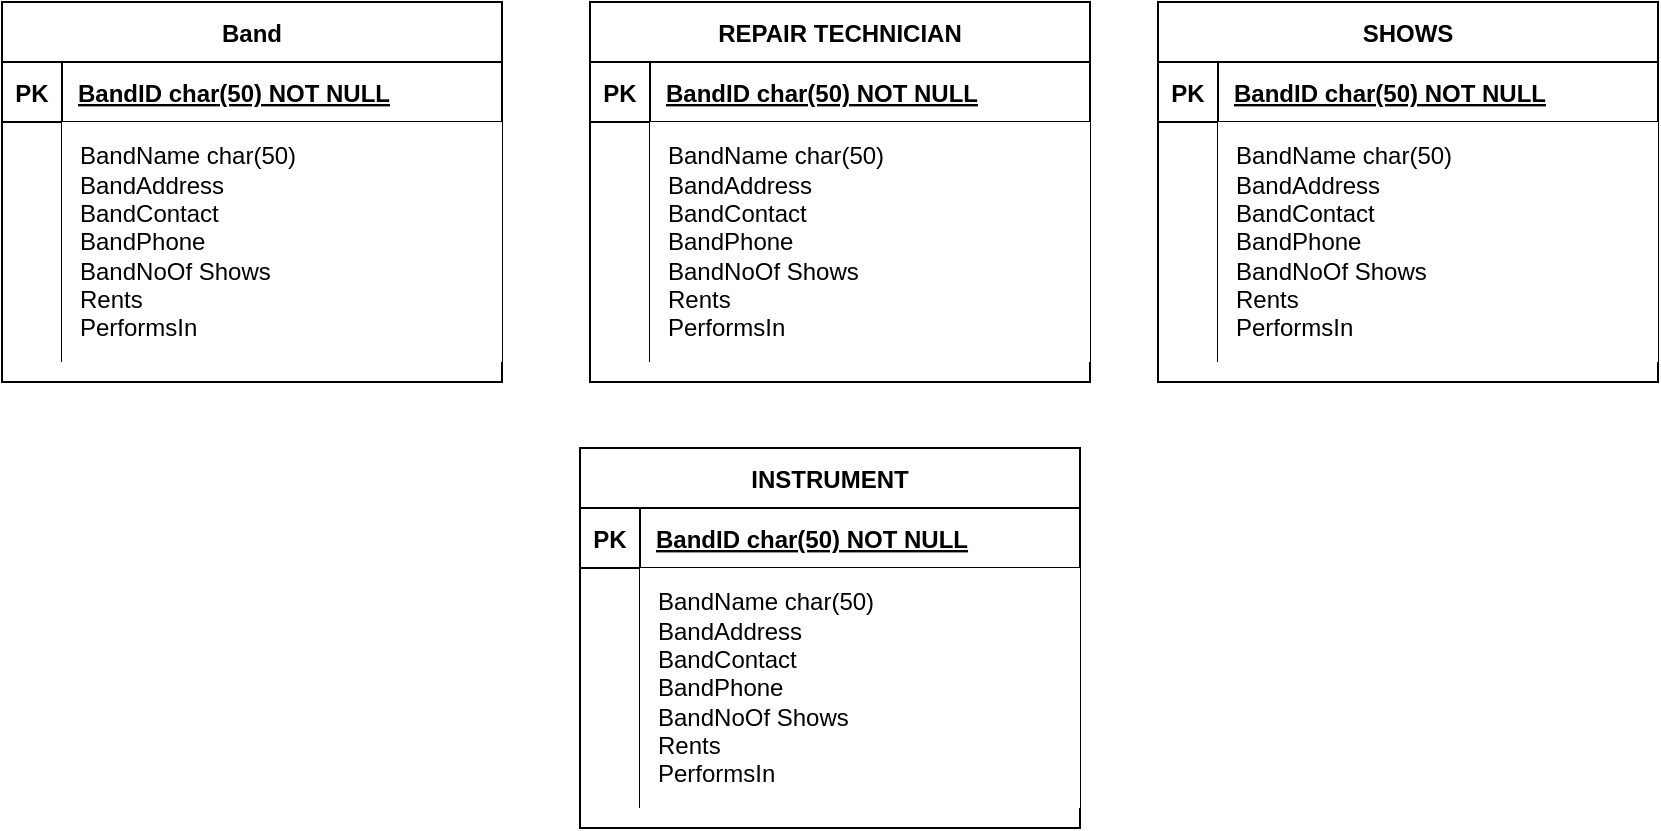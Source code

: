 <mxfile version="24.7.16">
  <diagram id="R2lEEEUBdFMjLlhIrx00" name="Page-1">
    <mxGraphModel dx="698" dy="329" grid="0" gridSize="10" guides="1" tooltips="1" connect="1" arrows="1" fold="1" page="1" pageScale="1" pageWidth="850" pageHeight="1100" math="0" shadow="0" extFonts="Permanent Marker^https://fonts.googleapis.com/css?family=Permanent+Marker">
      <root>
        <mxCell id="0" />
        <mxCell id="1" parent="0" />
        <mxCell id="LZXb4LByyp9D54AwNMyH-8" value="Band" style="shape=table;startSize=30;container=1;collapsible=1;childLayout=tableLayout;fixedRows=1;rowLines=0;fontStyle=1;align=center;resizeLast=1;" vertex="1" parent="1">
          <mxGeometry x="88" y="107" width="250" height="190" as="geometry" />
        </mxCell>
        <mxCell id="LZXb4LByyp9D54AwNMyH-9" value="" style="shape=partialRectangle;collapsible=0;dropTarget=0;pointerEvents=0;fillColor=none;points=[[0,0.5],[1,0.5]];portConstraint=eastwest;top=0;left=0;right=0;bottom=1;" vertex="1" parent="LZXb4LByyp9D54AwNMyH-8">
          <mxGeometry y="30" width="250" height="30" as="geometry" />
        </mxCell>
        <mxCell id="LZXb4LByyp9D54AwNMyH-10" value="PK" style="shape=partialRectangle;overflow=hidden;connectable=0;fillColor=none;top=0;left=0;bottom=0;right=0;fontStyle=1;" vertex="1" parent="LZXb4LByyp9D54AwNMyH-9">
          <mxGeometry width="30" height="30" as="geometry">
            <mxRectangle width="30" height="30" as="alternateBounds" />
          </mxGeometry>
        </mxCell>
        <mxCell id="LZXb4LByyp9D54AwNMyH-11" value="BandID char(50) NOT NULL " style="shape=partialRectangle;overflow=hidden;connectable=0;fillColor=none;top=0;left=0;bottom=0;right=0;align=left;spacingLeft=6;fontStyle=5;" vertex="1" parent="LZXb4LByyp9D54AwNMyH-9">
          <mxGeometry x="30" width="220" height="30" as="geometry">
            <mxRectangle width="220" height="30" as="alternateBounds" />
          </mxGeometry>
        </mxCell>
        <mxCell id="LZXb4LByyp9D54AwNMyH-12" value="" style="shape=partialRectangle;collapsible=0;dropTarget=0;pointerEvents=0;fillColor=none;points=[[0,0.5],[1,0.5]];portConstraint=eastwest;top=0;left=0;right=0;bottom=0;" vertex="1" parent="LZXb4LByyp9D54AwNMyH-8">
          <mxGeometry y="60" width="250" height="120" as="geometry" />
        </mxCell>
        <mxCell id="LZXb4LByyp9D54AwNMyH-13" value="" style="shape=partialRectangle;overflow=hidden;connectable=0;fillColor=none;top=0;left=0;bottom=0;right=0;" vertex="1" parent="LZXb4LByyp9D54AwNMyH-12">
          <mxGeometry width="30" height="120" as="geometry">
            <mxRectangle width="30" height="120" as="alternateBounds" />
          </mxGeometry>
        </mxCell>
        <mxCell id="LZXb4LByyp9D54AwNMyH-14" value="BandName char(50)&lt;br&gt;BandAddress&lt;br&gt;BandContact&lt;br&gt;BandPhone&lt;br&gt;BandNoOf Shows&lt;br&gt;Rents&lt;br&gt;PerformsIn" style="shape=partialRectangle;overflow=hidden;connectable=0;fillColor=default;top=0;left=0;bottom=0;right=0;align=left;spacingLeft=7;labelBorderColor=none;html=1;spacingTop=0;spacing=2;spacingBottom=0;spacingRight=0;" vertex="1" parent="LZXb4LByyp9D54AwNMyH-12">
          <mxGeometry x="30" width="220" height="120" as="geometry">
            <mxRectangle width="220" height="120" as="alternateBounds" />
          </mxGeometry>
        </mxCell>
        <mxCell id="LZXb4LByyp9D54AwNMyH-16" value="REPAIR TECHNICIAN" style="shape=table;startSize=30;container=1;collapsible=1;childLayout=tableLayout;fixedRows=1;rowLines=0;fontStyle=1;align=center;resizeLast=1;" vertex="1" parent="1">
          <mxGeometry x="382" y="107" width="250" height="190" as="geometry" />
        </mxCell>
        <mxCell id="LZXb4LByyp9D54AwNMyH-17" value="" style="shape=partialRectangle;collapsible=0;dropTarget=0;pointerEvents=0;fillColor=none;points=[[0,0.5],[1,0.5]];portConstraint=eastwest;top=0;left=0;right=0;bottom=1;" vertex="1" parent="LZXb4LByyp9D54AwNMyH-16">
          <mxGeometry y="30" width="250" height="30" as="geometry" />
        </mxCell>
        <mxCell id="LZXb4LByyp9D54AwNMyH-18" value="PK" style="shape=partialRectangle;overflow=hidden;connectable=0;fillColor=none;top=0;left=0;bottom=0;right=0;fontStyle=1;" vertex="1" parent="LZXb4LByyp9D54AwNMyH-17">
          <mxGeometry width="30" height="30" as="geometry">
            <mxRectangle width="30" height="30" as="alternateBounds" />
          </mxGeometry>
        </mxCell>
        <mxCell id="LZXb4LByyp9D54AwNMyH-19" value="BandID char(50) NOT NULL " style="shape=partialRectangle;overflow=hidden;connectable=0;fillColor=none;top=0;left=0;bottom=0;right=0;align=left;spacingLeft=6;fontStyle=5;" vertex="1" parent="LZXb4LByyp9D54AwNMyH-17">
          <mxGeometry x="30" width="220" height="30" as="geometry">
            <mxRectangle width="220" height="30" as="alternateBounds" />
          </mxGeometry>
        </mxCell>
        <mxCell id="LZXb4LByyp9D54AwNMyH-20" value="" style="shape=partialRectangle;collapsible=0;dropTarget=0;pointerEvents=0;fillColor=none;points=[[0,0.5],[1,0.5]];portConstraint=eastwest;top=0;left=0;right=0;bottom=0;" vertex="1" parent="LZXb4LByyp9D54AwNMyH-16">
          <mxGeometry y="60" width="250" height="120" as="geometry" />
        </mxCell>
        <mxCell id="LZXb4LByyp9D54AwNMyH-21" value="" style="shape=partialRectangle;overflow=hidden;connectable=0;fillColor=none;top=0;left=0;bottom=0;right=0;" vertex="1" parent="LZXb4LByyp9D54AwNMyH-20">
          <mxGeometry width="30" height="120" as="geometry">
            <mxRectangle width="30" height="120" as="alternateBounds" />
          </mxGeometry>
        </mxCell>
        <mxCell id="LZXb4LByyp9D54AwNMyH-22" value="BandName char(50)&lt;br&gt;BandAddress&lt;br&gt;BandContact&lt;br&gt;BandPhone&lt;br&gt;BandNoOf Shows&lt;br&gt;Rents&lt;br&gt;PerformsIn" style="shape=partialRectangle;overflow=hidden;connectable=0;fillColor=default;top=0;left=0;bottom=0;right=0;align=left;spacingLeft=7;labelBorderColor=none;html=1;spacingTop=0;spacing=2;spacingBottom=0;spacingRight=0;" vertex="1" parent="LZXb4LByyp9D54AwNMyH-20">
          <mxGeometry x="30" width="220" height="120" as="geometry">
            <mxRectangle width="220" height="120" as="alternateBounds" />
          </mxGeometry>
        </mxCell>
        <mxCell id="LZXb4LByyp9D54AwNMyH-23" value="SHOWS" style="shape=table;startSize=30;container=1;collapsible=1;childLayout=tableLayout;fixedRows=1;rowLines=0;fontStyle=1;align=center;resizeLast=1;" vertex="1" parent="1">
          <mxGeometry x="666" y="107" width="250" height="190" as="geometry" />
        </mxCell>
        <mxCell id="LZXb4LByyp9D54AwNMyH-24" value="" style="shape=partialRectangle;collapsible=0;dropTarget=0;pointerEvents=0;fillColor=none;points=[[0,0.5],[1,0.5]];portConstraint=eastwest;top=0;left=0;right=0;bottom=1;" vertex="1" parent="LZXb4LByyp9D54AwNMyH-23">
          <mxGeometry y="30" width="250" height="30" as="geometry" />
        </mxCell>
        <mxCell id="LZXb4LByyp9D54AwNMyH-25" value="PK" style="shape=partialRectangle;overflow=hidden;connectable=0;fillColor=none;top=0;left=0;bottom=0;right=0;fontStyle=1;" vertex="1" parent="LZXb4LByyp9D54AwNMyH-24">
          <mxGeometry width="30" height="30" as="geometry">
            <mxRectangle width="30" height="30" as="alternateBounds" />
          </mxGeometry>
        </mxCell>
        <mxCell id="LZXb4LByyp9D54AwNMyH-26" value="BandID char(50) NOT NULL " style="shape=partialRectangle;overflow=hidden;connectable=0;fillColor=none;top=0;left=0;bottom=0;right=0;align=left;spacingLeft=6;fontStyle=5;" vertex="1" parent="LZXb4LByyp9D54AwNMyH-24">
          <mxGeometry x="30" width="220" height="30" as="geometry">
            <mxRectangle width="220" height="30" as="alternateBounds" />
          </mxGeometry>
        </mxCell>
        <mxCell id="LZXb4LByyp9D54AwNMyH-27" value="" style="shape=partialRectangle;collapsible=0;dropTarget=0;pointerEvents=0;fillColor=none;points=[[0,0.5],[1,0.5]];portConstraint=eastwest;top=0;left=0;right=0;bottom=0;" vertex="1" parent="LZXb4LByyp9D54AwNMyH-23">
          <mxGeometry y="60" width="250" height="120" as="geometry" />
        </mxCell>
        <mxCell id="LZXb4LByyp9D54AwNMyH-28" value="" style="shape=partialRectangle;overflow=hidden;connectable=0;fillColor=none;top=0;left=0;bottom=0;right=0;" vertex="1" parent="LZXb4LByyp9D54AwNMyH-27">
          <mxGeometry width="30" height="120" as="geometry">
            <mxRectangle width="30" height="120" as="alternateBounds" />
          </mxGeometry>
        </mxCell>
        <mxCell id="LZXb4LByyp9D54AwNMyH-29" value="BandName char(50)&lt;br&gt;BandAddress&lt;br&gt;BandContact&lt;br&gt;BandPhone&lt;br&gt;BandNoOf Shows&lt;br&gt;Rents&lt;br&gt;PerformsIn" style="shape=partialRectangle;overflow=hidden;connectable=0;fillColor=default;top=0;left=0;bottom=0;right=0;align=left;spacingLeft=7;labelBorderColor=none;html=1;spacingTop=0;spacing=2;spacingBottom=0;spacingRight=0;" vertex="1" parent="LZXb4LByyp9D54AwNMyH-27">
          <mxGeometry x="30" width="220" height="120" as="geometry">
            <mxRectangle width="220" height="120" as="alternateBounds" />
          </mxGeometry>
        </mxCell>
        <mxCell id="LZXb4LByyp9D54AwNMyH-30" value="INSTRUMENT" style="shape=table;startSize=30;container=1;collapsible=1;childLayout=tableLayout;fixedRows=1;rowLines=0;fontStyle=1;align=center;resizeLast=1;" vertex="1" parent="1">
          <mxGeometry x="377" y="330" width="250" height="190" as="geometry" />
        </mxCell>
        <mxCell id="LZXb4LByyp9D54AwNMyH-31" value="" style="shape=partialRectangle;collapsible=0;dropTarget=0;pointerEvents=0;fillColor=none;points=[[0,0.5],[1,0.5]];portConstraint=eastwest;top=0;left=0;right=0;bottom=1;" vertex="1" parent="LZXb4LByyp9D54AwNMyH-30">
          <mxGeometry y="30" width="250" height="30" as="geometry" />
        </mxCell>
        <mxCell id="LZXb4LByyp9D54AwNMyH-32" value="PK" style="shape=partialRectangle;overflow=hidden;connectable=0;fillColor=none;top=0;left=0;bottom=0;right=0;fontStyle=1;" vertex="1" parent="LZXb4LByyp9D54AwNMyH-31">
          <mxGeometry width="30" height="30" as="geometry">
            <mxRectangle width="30" height="30" as="alternateBounds" />
          </mxGeometry>
        </mxCell>
        <mxCell id="LZXb4LByyp9D54AwNMyH-33" value="BandID char(50) NOT NULL " style="shape=partialRectangle;overflow=hidden;connectable=0;fillColor=none;top=0;left=0;bottom=0;right=0;align=left;spacingLeft=6;fontStyle=5;" vertex="1" parent="LZXb4LByyp9D54AwNMyH-31">
          <mxGeometry x="30" width="220" height="30" as="geometry">
            <mxRectangle width="220" height="30" as="alternateBounds" />
          </mxGeometry>
        </mxCell>
        <mxCell id="LZXb4LByyp9D54AwNMyH-34" value="" style="shape=partialRectangle;collapsible=0;dropTarget=0;pointerEvents=0;fillColor=none;points=[[0,0.5],[1,0.5]];portConstraint=eastwest;top=0;left=0;right=0;bottom=0;" vertex="1" parent="LZXb4LByyp9D54AwNMyH-30">
          <mxGeometry y="60" width="250" height="120" as="geometry" />
        </mxCell>
        <mxCell id="LZXb4LByyp9D54AwNMyH-35" value="" style="shape=partialRectangle;overflow=hidden;connectable=0;fillColor=none;top=0;left=0;bottom=0;right=0;" vertex="1" parent="LZXb4LByyp9D54AwNMyH-34">
          <mxGeometry width="30" height="120" as="geometry">
            <mxRectangle width="30" height="120" as="alternateBounds" />
          </mxGeometry>
        </mxCell>
        <mxCell id="LZXb4LByyp9D54AwNMyH-36" value="BandName char(50)&lt;br&gt;BandAddress&lt;br&gt;BandContact&lt;br&gt;BandPhone&lt;br&gt;BandNoOf Shows&lt;br&gt;Rents&lt;br&gt;PerformsIn" style="shape=partialRectangle;overflow=hidden;connectable=0;fillColor=default;top=0;left=0;bottom=0;right=0;align=left;spacingLeft=7;labelBorderColor=none;html=1;spacingTop=0;spacing=2;spacingBottom=0;spacingRight=0;" vertex="1" parent="LZXb4LByyp9D54AwNMyH-34">
          <mxGeometry x="30" width="220" height="120" as="geometry">
            <mxRectangle width="220" height="120" as="alternateBounds" />
          </mxGeometry>
        </mxCell>
      </root>
    </mxGraphModel>
  </diagram>
</mxfile>
